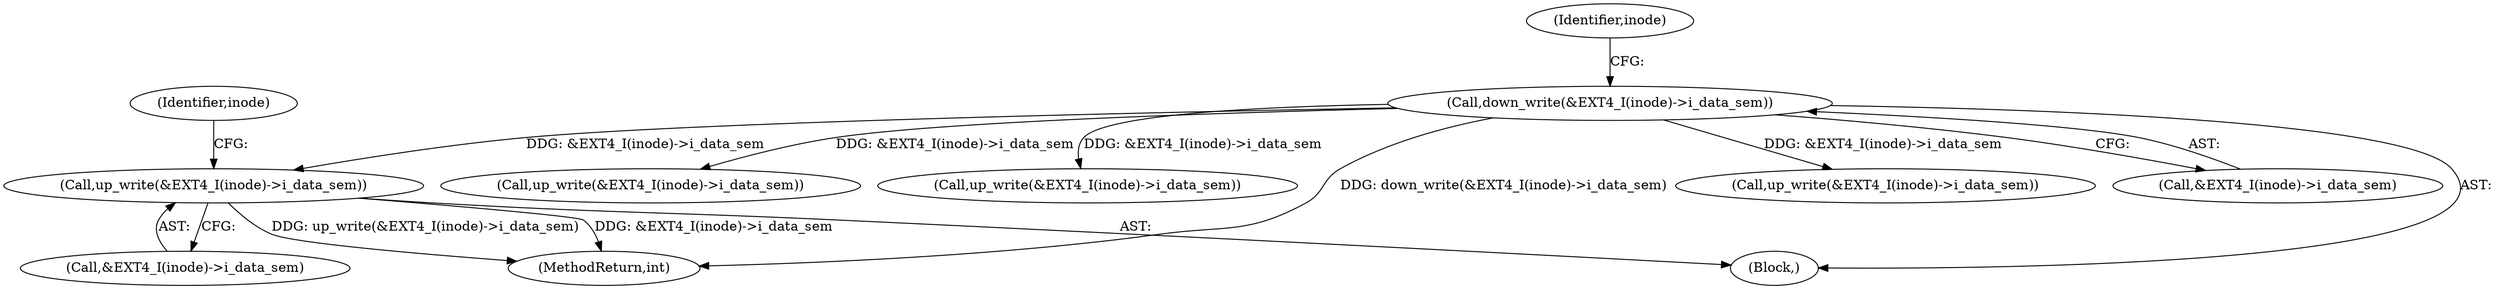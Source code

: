 digraph "0_linux_ea3d7209ca01da209cda6f0dea8be9cc4b7a933b_0@API" {
"1000456" [label="(Call,up_write(&EXT4_I(inode)->i_data_sem))"];
"1000326" [label="(Call,down_write(&EXT4_I(inode)->i_data_sem))"];
"1000418" [label="(Call,up_write(&EXT4_I(inode)->i_data_sem))"];
"1000481" [label="(MethodReturn,int)"];
"1000326" [label="(Call,down_write(&EXT4_I(inode)->i_data_sem))"];
"1000345" [label="(Call,up_write(&EXT4_I(inode)->i_data_sem))"];
"1000464" [label="(Identifier,inode)"];
"1000117" [label="(Block,)"];
"1000333" [label="(Identifier,inode)"];
"1000457" [label="(Call,&EXT4_I(inode)->i_data_sem)"];
"1000456" [label="(Call,up_write(&EXT4_I(inode)->i_data_sem))"];
"1000436" [label="(Call,up_write(&EXT4_I(inode)->i_data_sem))"];
"1000327" [label="(Call,&EXT4_I(inode)->i_data_sem)"];
"1000456" -> "1000117"  [label="AST: "];
"1000456" -> "1000457"  [label="CFG: "];
"1000457" -> "1000456"  [label="AST: "];
"1000464" -> "1000456"  [label="CFG: "];
"1000456" -> "1000481"  [label="DDG: &EXT4_I(inode)->i_data_sem"];
"1000456" -> "1000481"  [label="DDG: up_write(&EXT4_I(inode)->i_data_sem)"];
"1000326" -> "1000456"  [label="DDG: &EXT4_I(inode)->i_data_sem"];
"1000326" -> "1000117"  [label="AST: "];
"1000326" -> "1000327"  [label="CFG: "];
"1000327" -> "1000326"  [label="AST: "];
"1000333" -> "1000326"  [label="CFG: "];
"1000326" -> "1000481"  [label="DDG: down_write(&EXT4_I(inode)->i_data_sem)"];
"1000326" -> "1000345"  [label="DDG: &EXT4_I(inode)->i_data_sem"];
"1000326" -> "1000418"  [label="DDG: &EXT4_I(inode)->i_data_sem"];
"1000326" -> "1000436"  [label="DDG: &EXT4_I(inode)->i_data_sem"];
}
